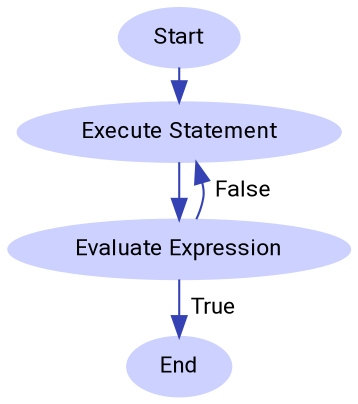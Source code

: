 digraph DoStatement {
  ranksep="0.1";
  ratio=fill;
  nodesep="0.1";
  edge [color="0.650 0.700 0.700",
        fontname="Roboto",
        fontsize="11"];
  node [width="0.0",
        style="filled",
        fontsize="11",
        color="0.650 0.200 1.000",
        fontname="Roboto",
        height="0.0"];
  1 [label="Start"];
  2 [label="Execute Statement"];
  3 [label="Evaluate Expression"];
  4 [label="End"];
  1 -> 2;
  2 -> 3 [label="   "];
  3 -> 4 [label="  True"];
  3 -> 2 [constraint="false", label="  False"];
}
